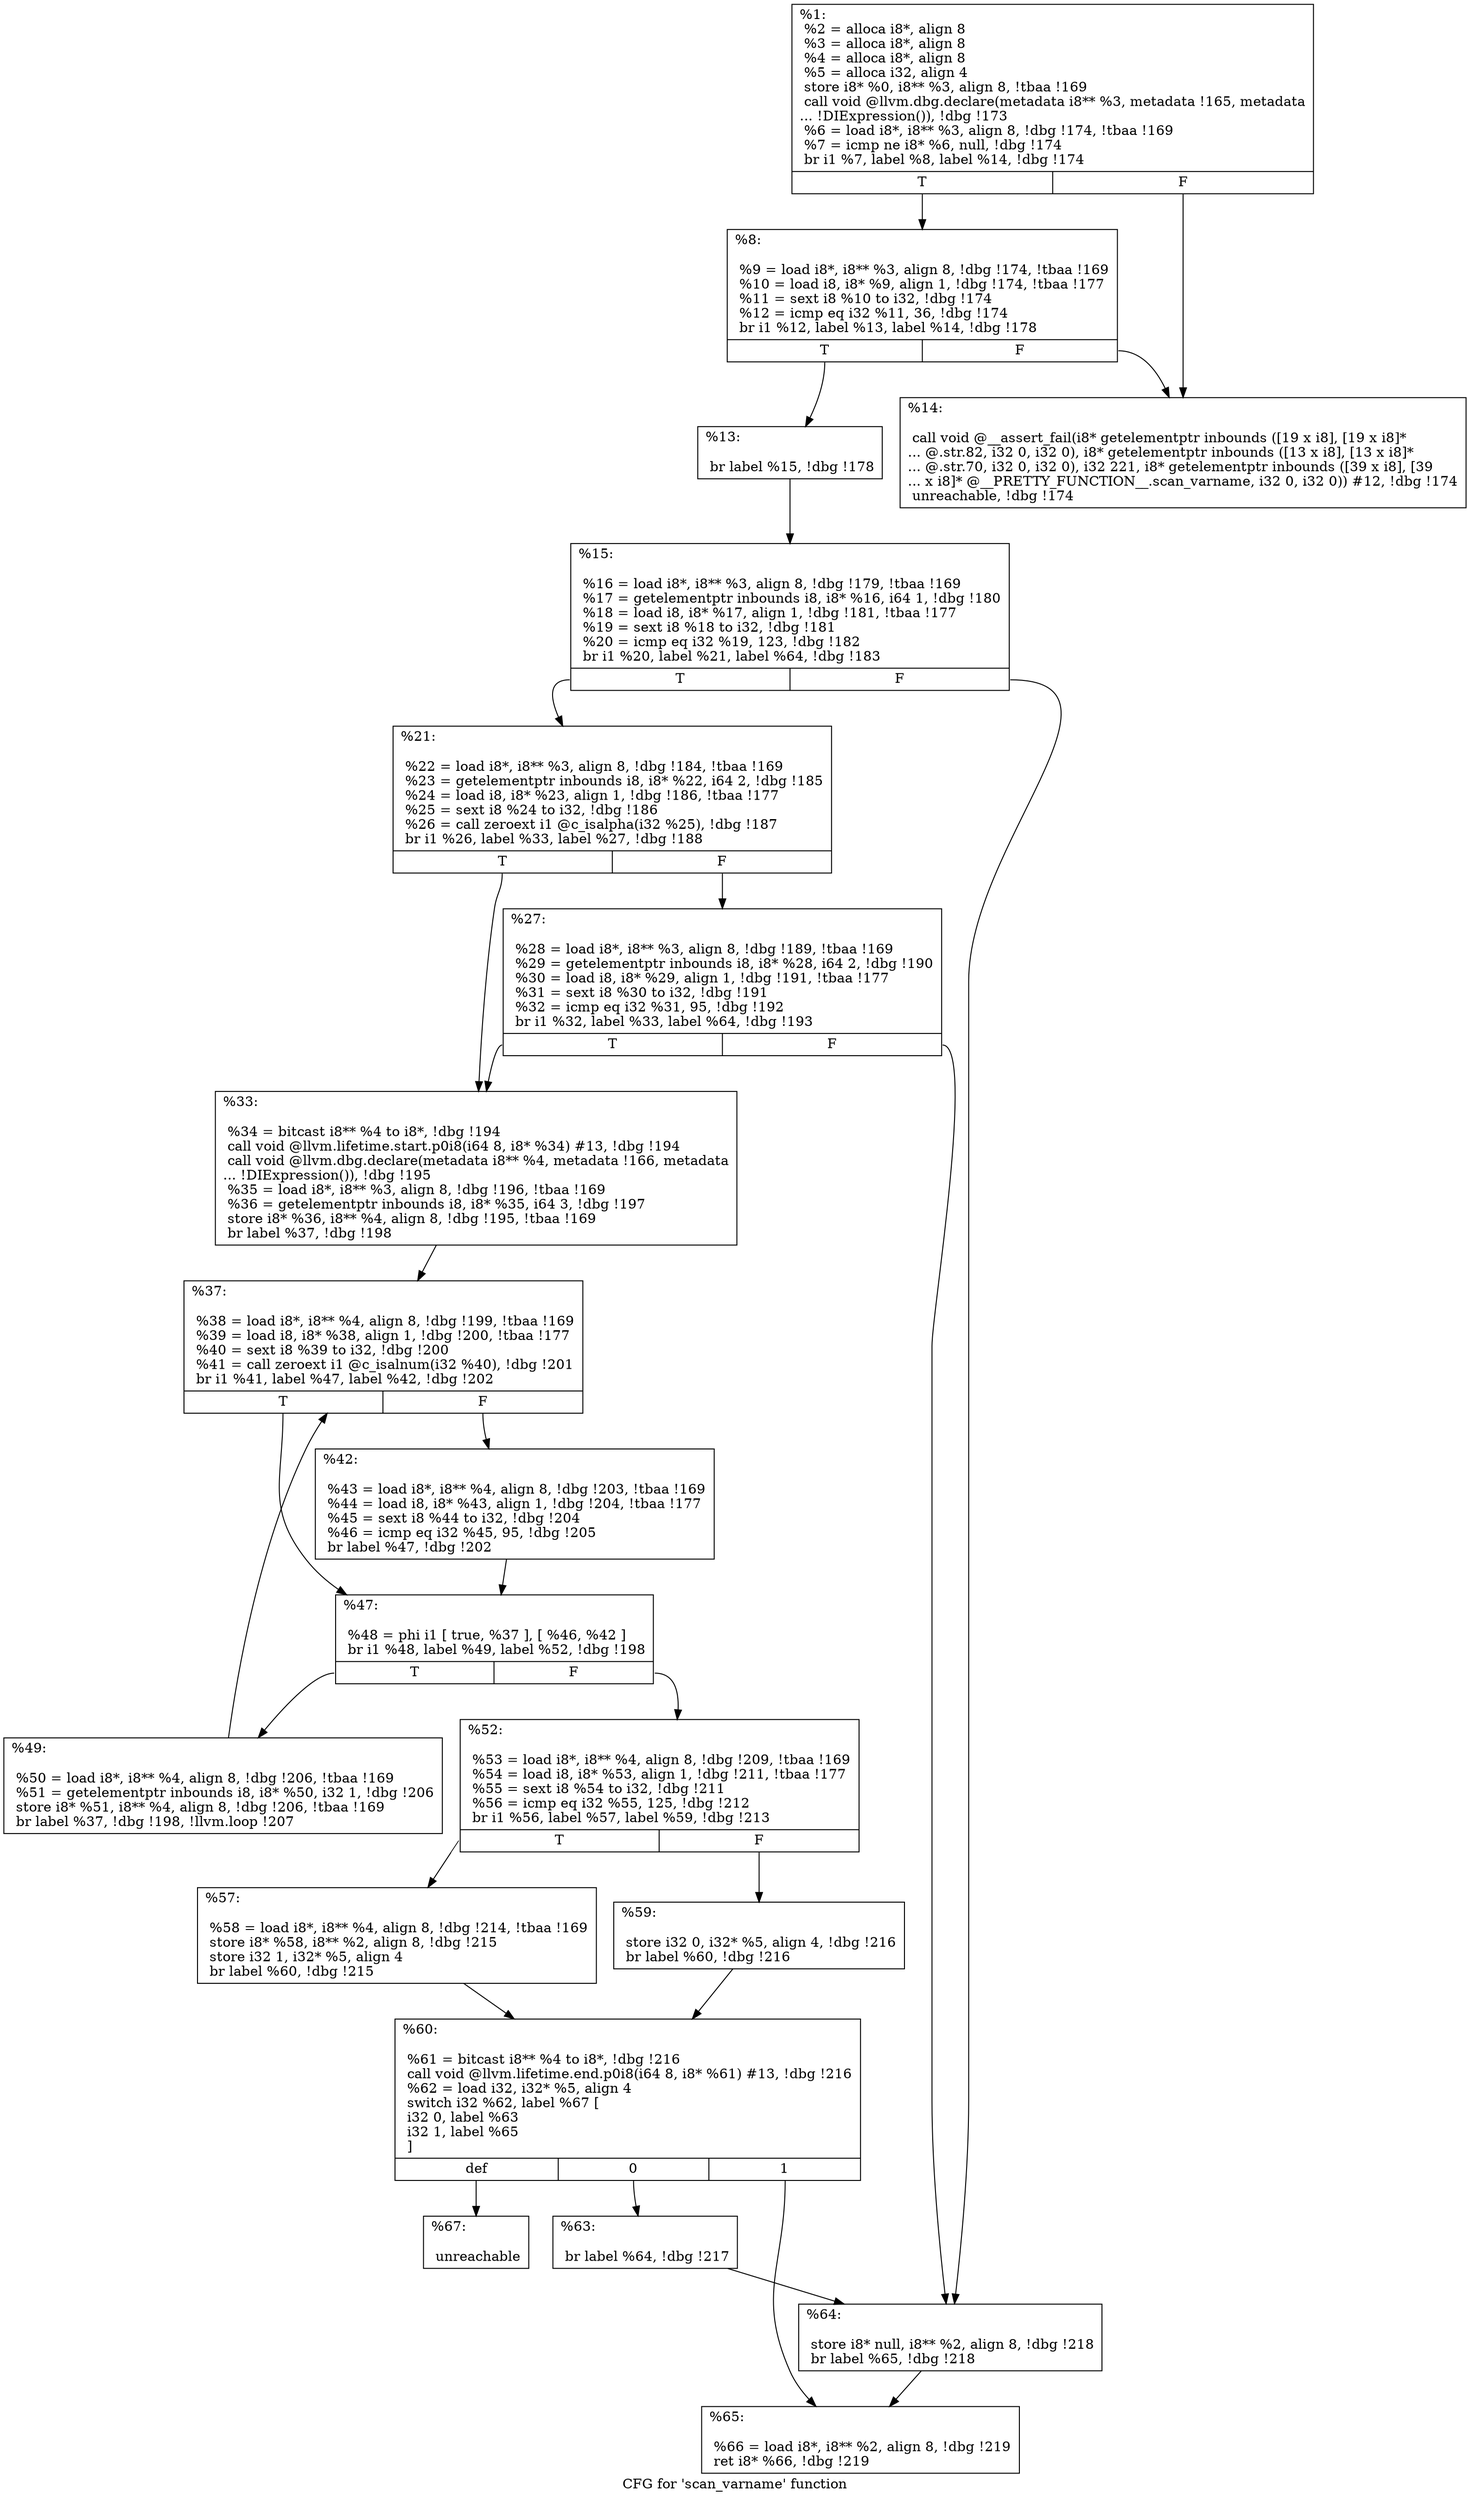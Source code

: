digraph "CFG for 'scan_varname' function" {
	label="CFG for 'scan_varname' function";

	Node0x2193b60 [shape=record,label="{%1:\l  %2 = alloca i8*, align 8\l  %3 = alloca i8*, align 8\l  %4 = alloca i8*, align 8\l  %5 = alloca i32, align 4\l  store i8* %0, i8** %3, align 8, !tbaa !169\l  call void @llvm.dbg.declare(metadata i8** %3, metadata !165, metadata\l... !DIExpression()), !dbg !173\l  %6 = load i8*, i8** %3, align 8, !dbg !174, !tbaa !169\l  %7 = icmp ne i8* %6, null, !dbg !174\l  br i1 %7, label %8, label %14, !dbg !174\l|{<s0>T|<s1>F}}"];
	Node0x2193b60:s0 -> Node0x2193c90;
	Node0x2193b60:s1 -> Node0x2193d30;
	Node0x2193c90 [shape=record,label="{%8:\l\l  %9 = load i8*, i8** %3, align 8, !dbg !174, !tbaa !169\l  %10 = load i8, i8* %9, align 1, !dbg !174, !tbaa !177\l  %11 = sext i8 %10 to i32, !dbg !174\l  %12 = icmp eq i32 %11, 36, !dbg !174\l  br i1 %12, label %13, label %14, !dbg !178\l|{<s0>T|<s1>F}}"];
	Node0x2193c90:s0 -> Node0x2193ce0;
	Node0x2193c90:s1 -> Node0x2193d30;
	Node0x2193ce0 [shape=record,label="{%13:\l\l  br label %15, !dbg !178\l}"];
	Node0x2193ce0 -> Node0x2193d80;
	Node0x2193d30 [shape=record,label="{%14:\l\l  call void @__assert_fail(i8* getelementptr inbounds ([19 x i8], [19 x i8]*\l... @.str.82, i32 0, i32 0), i8* getelementptr inbounds ([13 x i8], [13 x i8]*\l... @.str.70, i32 0, i32 0), i32 221, i8* getelementptr inbounds ([39 x i8], [39\l... x i8]* @__PRETTY_FUNCTION__.scan_varname, i32 0, i32 0)) #12, !dbg !174\l  unreachable, !dbg !174\l}"];
	Node0x2193d80 [shape=record,label="{%15:\l\l  %16 = load i8*, i8** %3, align 8, !dbg !179, !tbaa !169\l  %17 = getelementptr inbounds i8, i8* %16, i64 1, !dbg !180\l  %18 = load i8, i8* %17, align 1, !dbg !181, !tbaa !177\l  %19 = sext i8 %18 to i32, !dbg !181\l  %20 = icmp eq i32 %19, 123, !dbg !182\l  br i1 %20, label %21, label %64, !dbg !183\l|{<s0>T|<s1>F}}"];
	Node0x2193d80:s0 -> Node0x2193dd0;
	Node0x2193d80:s1 -> Node0x2194190;
	Node0x2193dd0 [shape=record,label="{%21:\l\l  %22 = load i8*, i8** %3, align 8, !dbg !184, !tbaa !169\l  %23 = getelementptr inbounds i8, i8* %22, i64 2, !dbg !185\l  %24 = load i8, i8* %23, align 1, !dbg !186, !tbaa !177\l  %25 = sext i8 %24 to i32, !dbg !186\l  %26 = call zeroext i1 @c_isalpha(i32 %25), !dbg !187\l  br i1 %26, label %33, label %27, !dbg !188\l|{<s0>T|<s1>F}}"];
	Node0x2193dd0:s0 -> Node0x2193e70;
	Node0x2193dd0:s1 -> Node0x2193e20;
	Node0x2193e20 [shape=record,label="{%27:\l\l  %28 = load i8*, i8** %3, align 8, !dbg !189, !tbaa !169\l  %29 = getelementptr inbounds i8, i8* %28, i64 2, !dbg !190\l  %30 = load i8, i8* %29, align 1, !dbg !191, !tbaa !177\l  %31 = sext i8 %30 to i32, !dbg !191\l  %32 = icmp eq i32 %31, 95, !dbg !192\l  br i1 %32, label %33, label %64, !dbg !193\l|{<s0>T|<s1>F}}"];
	Node0x2193e20:s0 -> Node0x2193e70;
	Node0x2193e20:s1 -> Node0x2194190;
	Node0x2193e70 [shape=record,label="{%33:\l\l  %34 = bitcast i8** %4 to i8*, !dbg !194\l  call void @llvm.lifetime.start.p0i8(i64 8, i8* %34) #13, !dbg !194\l  call void @llvm.dbg.declare(metadata i8** %4, metadata !166, metadata\l... !DIExpression()), !dbg !195\l  %35 = load i8*, i8** %3, align 8, !dbg !196, !tbaa !169\l  %36 = getelementptr inbounds i8, i8* %35, i64 3, !dbg !197\l  store i8* %36, i8** %4, align 8, !dbg !195, !tbaa !169\l  br label %37, !dbg !198\l}"];
	Node0x2193e70 -> Node0x2193ec0;
	Node0x2193ec0 [shape=record,label="{%37:\l\l  %38 = load i8*, i8** %4, align 8, !dbg !199, !tbaa !169\l  %39 = load i8, i8* %38, align 1, !dbg !200, !tbaa !177\l  %40 = sext i8 %39 to i32, !dbg !200\l  %41 = call zeroext i1 @c_isalnum(i32 %40), !dbg !201\l  br i1 %41, label %47, label %42, !dbg !202\l|{<s0>T|<s1>F}}"];
	Node0x2193ec0:s0 -> Node0x2193f60;
	Node0x2193ec0:s1 -> Node0x2193f10;
	Node0x2193f10 [shape=record,label="{%42:\l\l  %43 = load i8*, i8** %4, align 8, !dbg !203, !tbaa !169\l  %44 = load i8, i8* %43, align 1, !dbg !204, !tbaa !177\l  %45 = sext i8 %44 to i32, !dbg !204\l  %46 = icmp eq i32 %45, 95, !dbg !205\l  br label %47, !dbg !202\l}"];
	Node0x2193f10 -> Node0x2193f60;
	Node0x2193f60 [shape=record,label="{%47:\l\l  %48 = phi i1 [ true, %37 ], [ %46, %42 ]\l  br i1 %48, label %49, label %52, !dbg !198\l|{<s0>T|<s1>F}}"];
	Node0x2193f60:s0 -> Node0x2193fb0;
	Node0x2193f60:s1 -> Node0x2194000;
	Node0x2193fb0 [shape=record,label="{%49:\l\l  %50 = load i8*, i8** %4, align 8, !dbg !206, !tbaa !169\l  %51 = getelementptr inbounds i8, i8* %50, i32 1, !dbg !206\l  store i8* %51, i8** %4, align 8, !dbg !206, !tbaa !169\l  br label %37, !dbg !198, !llvm.loop !207\l}"];
	Node0x2193fb0 -> Node0x2193ec0;
	Node0x2194000 [shape=record,label="{%52:\l\l  %53 = load i8*, i8** %4, align 8, !dbg !209, !tbaa !169\l  %54 = load i8, i8* %53, align 1, !dbg !211, !tbaa !177\l  %55 = sext i8 %54 to i32, !dbg !211\l  %56 = icmp eq i32 %55, 125, !dbg !212\l  br i1 %56, label %57, label %59, !dbg !213\l|{<s0>T|<s1>F}}"];
	Node0x2194000:s0 -> Node0x2194050;
	Node0x2194000:s1 -> Node0x21940a0;
	Node0x2194050 [shape=record,label="{%57:\l\l  %58 = load i8*, i8** %4, align 8, !dbg !214, !tbaa !169\l  store i8* %58, i8** %2, align 8, !dbg !215\l  store i32 1, i32* %5, align 4\l  br label %60, !dbg !215\l}"];
	Node0x2194050 -> Node0x21940f0;
	Node0x21940a0 [shape=record,label="{%59:\l\l  store i32 0, i32* %5, align 4, !dbg !216\l  br label %60, !dbg !216\l}"];
	Node0x21940a0 -> Node0x21940f0;
	Node0x21940f0 [shape=record,label="{%60:\l\l  %61 = bitcast i8** %4 to i8*, !dbg !216\l  call void @llvm.lifetime.end.p0i8(i64 8, i8* %61) #13, !dbg !216\l  %62 = load i32, i32* %5, align 4\l  switch i32 %62, label %67 [\l    i32 0, label %63\l    i32 1, label %65\l  ]\l|{<s0>def|<s1>0|<s2>1}}"];
	Node0x21940f0:s0 -> Node0x2194230;
	Node0x21940f0:s1 -> Node0x2194140;
	Node0x21940f0:s2 -> Node0x21941e0;
	Node0x2194140 [shape=record,label="{%63:\l\l  br label %64, !dbg !217\l}"];
	Node0x2194140 -> Node0x2194190;
	Node0x2194190 [shape=record,label="{%64:\l\l  store i8* null, i8** %2, align 8, !dbg !218\l  br label %65, !dbg !218\l}"];
	Node0x2194190 -> Node0x21941e0;
	Node0x21941e0 [shape=record,label="{%65:\l\l  %66 = load i8*, i8** %2, align 8, !dbg !219\l  ret i8* %66, !dbg !219\l}"];
	Node0x2194230 [shape=record,label="{%67:\l\l  unreachable\l}"];
}
